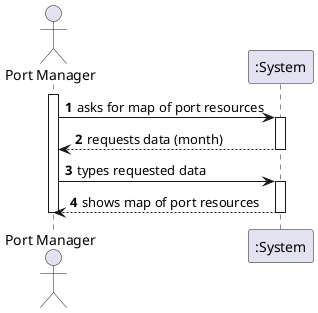 @startuml
'https://plantuml.com/sequence-diagram

autonumber

actor "Port Manager" as PM

activate PM
PM -> ":System" : asks for map of port resources

activate ":System"
":System" --> "PM" : requests data (month)
deactivate ":System"

PM -> ":System" : types requested data

activate ":System"
":System" --> PM : shows map of port resources
deactivate ":System"

deactivate PM

@enduml